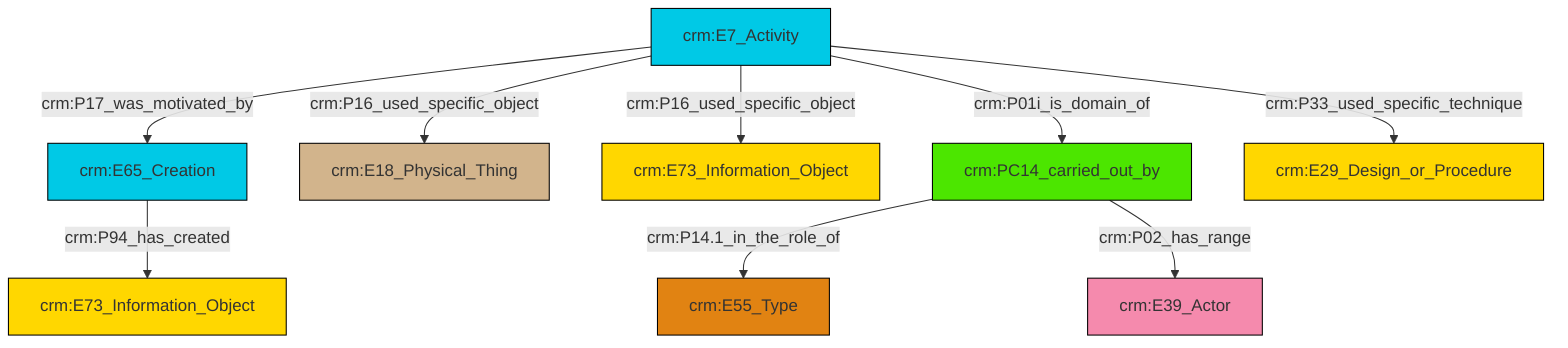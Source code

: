 graph TD
classDef Literal fill:#f2f2f2,stroke:#000000;
classDef CRM_Entity fill:#FFFFFF,stroke:#000000;
classDef Temporal_Entity fill:#00C9E6, stroke:#000000;
classDef Type fill:#E18312, stroke:#000000;
classDef Time-Span fill:#2C9C91, stroke:#000000;
classDef Appellation fill:#FFEB7F, stroke:#000000;
classDef Place fill:#008836, stroke:#000000;
classDef Persistent_Item fill:#B266B2, stroke:#000000;
classDef Conceptual_Object fill:#FFD700, stroke:#000000;
classDef Physical_Thing fill:#D2B48C, stroke:#000000;
classDef Actor fill:#f58aad, stroke:#000000;
classDef PC_Classes fill:#4ce600, stroke:#000000;
classDef Multi fill:#cccccc,stroke:#000000;

0["crm:E65_Creation"]:::Temporal_Entity -->|crm:P94_has_created| 1["crm:E73_Information_Object"]:::Conceptual_Object
4["crm:E7_Activity"]:::Temporal_Entity -->|crm:P16_used_specific_object| 6["crm:E18_Physical_Thing"]:::Physical_Thing
13["crm:PC14_carried_out_by"]:::PC_Classes -->|crm:P14.1_in_the_role_of| 11["crm:E55_Type"]:::Type
4["crm:E7_Activity"]:::Temporal_Entity -->|crm:P33_used_specific_technique| 14["crm:E29_Design_or_Procedure"]:::Conceptual_Object
4["crm:E7_Activity"]:::Temporal_Entity -->|crm:P17_was_motivated_by| 0["crm:E65_Creation"]:::Temporal_Entity
13["crm:PC14_carried_out_by"]:::PC_Classes -->|crm:P02_has_range| 2["crm:E39_Actor"]:::Actor
4["crm:E7_Activity"]:::Temporal_Entity -->|crm:P01i_is_domain_of| 13["crm:PC14_carried_out_by"]:::PC_Classes
4["crm:E7_Activity"]:::Temporal_Entity -->|crm:P16_used_specific_object| 7["crm:E73_Information_Object"]:::Conceptual_Object